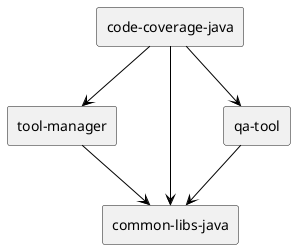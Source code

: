 @startuml
skinparam defaultTextAlignment center
skinparam rectangle {
  BackgroundColor<<optional>> beige
  BackgroundColor<<test>> lightGreen
  BackgroundColor<<runtime>> lightBlue
  BackgroundColor<<provided>> lightGray
}
rectangle "tool-manager" as com_qa_tool_manager_tool_manager_jar_compile
rectangle "common-libs-java" as com_qa_common_libs_java_common_libs_java_jar_compile
rectangle "qa-tool" as com_qa_qa_tool_qa_tool_jar_compile
rectangle "code-coverage-java" as com_qa_code_coverage_java_code_coverage_java_jar_compile
com_qa_tool_manager_tool_manager_jar_compile -[#000000]-> com_qa_common_libs_java_common_libs_java_jar_compile
com_qa_qa_tool_qa_tool_jar_compile -[#000000]-> com_qa_common_libs_java_common_libs_java_jar_compile
com_qa_code_coverage_java_code_coverage_java_jar_compile -[#000000]-> com_qa_common_libs_java_common_libs_java_jar_compile
com_qa_code_coverage_java_code_coverage_java_jar_compile -[#000000]-> com_qa_tool_manager_tool_manager_jar_compile
com_qa_code_coverage_java_code_coverage_java_jar_compile -[#000000]-> com_qa_qa_tool_qa_tool_jar_compile
@enduml